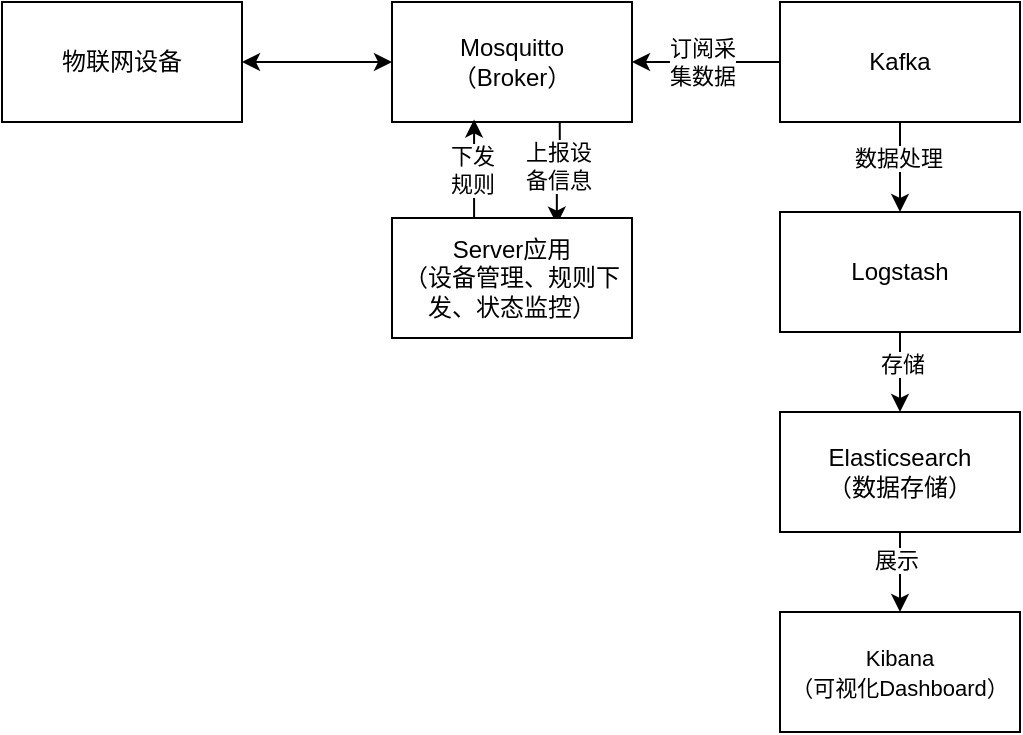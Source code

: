 <mxfile version="26.0.14">
  <diagram name="第 1 页" id="PvtnynNV7M-P_bDML6N9">
    <mxGraphModel dx="967" dy="573" grid="0" gridSize="10" guides="1" tooltips="1" connect="1" arrows="1" fold="1" page="1" pageScale="1" pageWidth="2339" pageHeight="3300" math="0" shadow="0">
      <root>
        <mxCell id="0" />
        <mxCell id="1" parent="0" />
        <mxCell id="tGZQAkcU19CuK300Gd-0-13" value="" style="edgeStyle=orthogonalEdgeStyle;rounded=0;orthogonalLoop=1;jettySize=auto;html=1;strokeColor=default;startArrow=classic;startFill=1;" edge="1" parent="1" source="tGZQAkcU19CuK300Gd-0-1" target="tGZQAkcU19CuK300Gd-0-2">
          <mxGeometry relative="1" as="geometry" />
        </mxCell>
        <mxCell id="tGZQAkcU19CuK300Gd-0-1" value="物联网设备" style="rounded=0;whiteSpace=wrap;html=1;" vertex="1" parent="1">
          <mxGeometry x="202" y="136" width="120" height="60" as="geometry" />
        </mxCell>
        <mxCell id="tGZQAkcU19CuK300Gd-0-14" value="" style="edgeStyle=orthogonalEdgeStyle;rounded=0;orthogonalLoop=1;jettySize=auto;html=1;startArrow=classic;startFill=1;endArrow=none;" edge="1" parent="1" source="tGZQAkcU19CuK300Gd-0-2" target="tGZQAkcU19CuK300Gd-0-3">
          <mxGeometry relative="1" as="geometry" />
        </mxCell>
        <mxCell id="tGZQAkcU19CuK300Gd-0-25" value="订阅采&lt;div&gt;集数据&lt;/div&gt;" style="edgeLabel;html=1;align=center;verticalAlign=middle;resizable=0;points=[];" vertex="1" connectable="0" parent="tGZQAkcU19CuK300Gd-0-14">
          <mxGeometry x="-0.054" relative="1" as="geometry">
            <mxPoint as="offset" />
          </mxGeometry>
        </mxCell>
        <mxCell id="tGZQAkcU19CuK300Gd-0-22" style="edgeStyle=orthogonalEdgeStyle;rounded=0;orthogonalLoop=1;jettySize=auto;html=1;exitX=0.699;exitY=0.988;exitDx=0;exitDy=0;exitPerimeter=0;entryX=0.687;entryY=0.055;entryDx=0;entryDy=0;entryPerimeter=0;" edge="1" parent="1" source="tGZQAkcU19CuK300Gd-0-2" target="tGZQAkcU19CuK300Gd-0-8">
          <mxGeometry relative="1" as="geometry">
            <mxPoint x="481" y="240" as="targetPoint" />
          </mxGeometry>
        </mxCell>
        <mxCell id="tGZQAkcU19CuK300Gd-0-23" value="上报设&lt;br&gt;备信息" style="edgeLabel;html=1;align=center;verticalAlign=middle;resizable=0;points=[];" vertex="1" connectable="0" parent="tGZQAkcU19CuK300Gd-0-22">
          <mxGeometry x="-0.22" y="-1" relative="1" as="geometry">
            <mxPoint y="1" as="offset" />
          </mxGeometry>
        </mxCell>
        <mxCell id="tGZQAkcU19CuK300Gd-0-2" value="Mosquitto&lt;br&gt;（Broker）" style="rounded=0;whiteSpace=wrap;html=1;" vertex="1" parent="1">
          <mxGeometry x="397" y="136" width="120" height="60" as="geometry" />
        </mxCell>
        <mxCell id="tGZQAkcU19CuK300Gd-0-15" value="" style="edgeStyle=orthogonalEdgeStyle;rounded=0;orthogonalLoop=1;jettySize=auto;html=1;" edge="1" parent="1" source="tGZQAkcU19CuK300Gd-0-3" target="tGZQAkcU19CuK300Gd-0-10">
          <mxGeometry relative="1" as="geometry" />
        </mxCell>
        <mxCell id="tGZQAkcU19CuK300Gd-0-16" value="数据处理" style="edgeLabel;html=1;align=center;verticalAlign=middle;resizable=0;points=[];" vertex="1" connectable="0" parent="tGZQAkcU19CuK300Gd-0-15">
          <mxGeometry x="-0.195" y="-1" relative="1" as="geometry">
            <mxPoint as="offset" />
          </mxGeometry>
        </mxCell>
        <mxCell id="tGZQAkcU19CuK300Gd-0-3" value="Kafka" style="rounded=0;whiteSpace=wrap;html=1;" vertex="1" parent="1">
          <mxGeometry x="591" y="136" width="120" height="60" as="geometry" />
        </mxCell>
        <mxCell id="tGZQAkcU19CuK300Gd-0-19" value="" style="edgeStyle=orthogonalEdgeStyle;rounded=0;orthogonalLoop=1;jettySize=auto;html=1;exitX=0.342;exitY=0.01;exitDx=0;exitDy=0;exitPerimeter=0;entryX=0.342;entryY=0.979;entryDx=0;entryDy=0;entryPerimeter=0;" edge="1" parent="1" source="tGZQAkcU19CuK300Gd-0-8" target="tGZQAkcU19CuK300Gd-0-2">
          <mxGeometry relative="1" as="geometry" />
        </mxCell>
        <mxCell id="tGZQAkcU19CuK300Gd-0-24" value="下发&lt;div&gt;规则&lt;/div&gt;" style="edgeLabel;html=1;align=center;verticalAlign=middle;resizable=0;points=[];" vertex="1" connectable="0" parent="tGZQAkcU19CuK300Gd-0-19">
          <mxGeometry x="-0.023" relative="1" as="geometry">
            <mxPoint x="-1" as="offset" />
          </mxGeometry>
        </mxCell>
        <mxCell id="tGZQAkcU19CuK300Gd-0-8" value="Server应用&lt;br&gt;（设备管理、规则下发、状态监控）" style="rounded=0;whiteSpace=wrap;html=1;" vertex="1" parent="1">
          <mxGeometry x="397" y="244" width="120" height="60" as="geometry" />
        </mxCell>
        <mxCell id="tGZQAkcU19CuK300Gd-0-18" value="" style="edgeStyle=orthogonalEdgeStyle;rounded=0;orthogonalLoop=1;jettySize=auto;html=1;" edge="1" parent="1" source="tGZQAkcU19CuK300Gd-0-9" target="tGZQAkcU19CuK300Gd-0-12">
          <mxGeometry relative="1" as="geometry" />
        </mxCell>
        <mxCell id="tGZQAkcU19CuK300Gd-0-27" value="展示" style="edgeLabel;html=1;align=center;verticalAlign=middle;resizable=0;points=[];" vertex="1" connectable="0" parent="tGZQAkcU19CuK300Gd-0-18">
          <mxGeometry x="-0.289" y="-2" relative="1" as="geometry">
            <mxPoint as="offset" />
          </mxGeometry>
        </mxCell>
        <mxCell id="tGZQAkcU19CuK300Gd-0-9" value="Elasticsearch&lt;br&gt;（数据存储）" style="rounded=0;whiteSpace=wrap;html=1;" vertex="1" parent="1">
          <mxGeometry x="591" y="341" width="120" height="60" as="geometry" />
        </mxCell>
        <mxCell id="tGZQAkcU19CuK300Gd-0-17" value="" style="edgeStyle=orthogonalEdgeStyle;rounded=0;orthogonalLoop=1;jettySize=auto;html=1;" edge="1" parent="1" source="tGZQAkcU19CuK300Gd-0-10" target="tGZQAkcU19CuK300Gd-0-9">
          <mxGeometry relative="1" as="geometry" />
        </mxCell>
        <mxCell id="tGZQAkcU19CuK300Gd-0-26" value="存储" style="edgeLabel;html=1;align=center;verticalAlign=middle;resizable=0;points=[];" vertex="1" connectable="0" parent="tGZQAkcU19CuK300Gd-0-17">
          <mxGeometry x="-0.206" y="1" relative="1" as="geometry">
            <mxPoint as="offset" />
          </mxGeometry>
        </mxCell>
        <mxCell id="tGZQAkcU19CuK300Gd-0-10" value="Logstash" style="rounded=0;whiteSpace=wrap;html=1;" vertex="1" parent="1">
          <mxGeometry x="591" y="241" width="120" height="60" as="geometry" />
        </mxCell>
        <mxCell id="tGZQAkcU19CuK300Gd-0-12" value="&lt;font style=&quot;font-size: 11px;&quot;&gt;Kibana&lt;br&gt;（可视化Dashboard）&lt;/font&gt;" style="rounded=0;whiteSpace=wrap;html=1;" vertex="1" parent="1">
          <mxGeometry x="591" y="441" width="120" height="60" as="geometry" />
        </mxCell>
      </root>
    </mxGraphModel>
  </diagram>
</mxfile>
